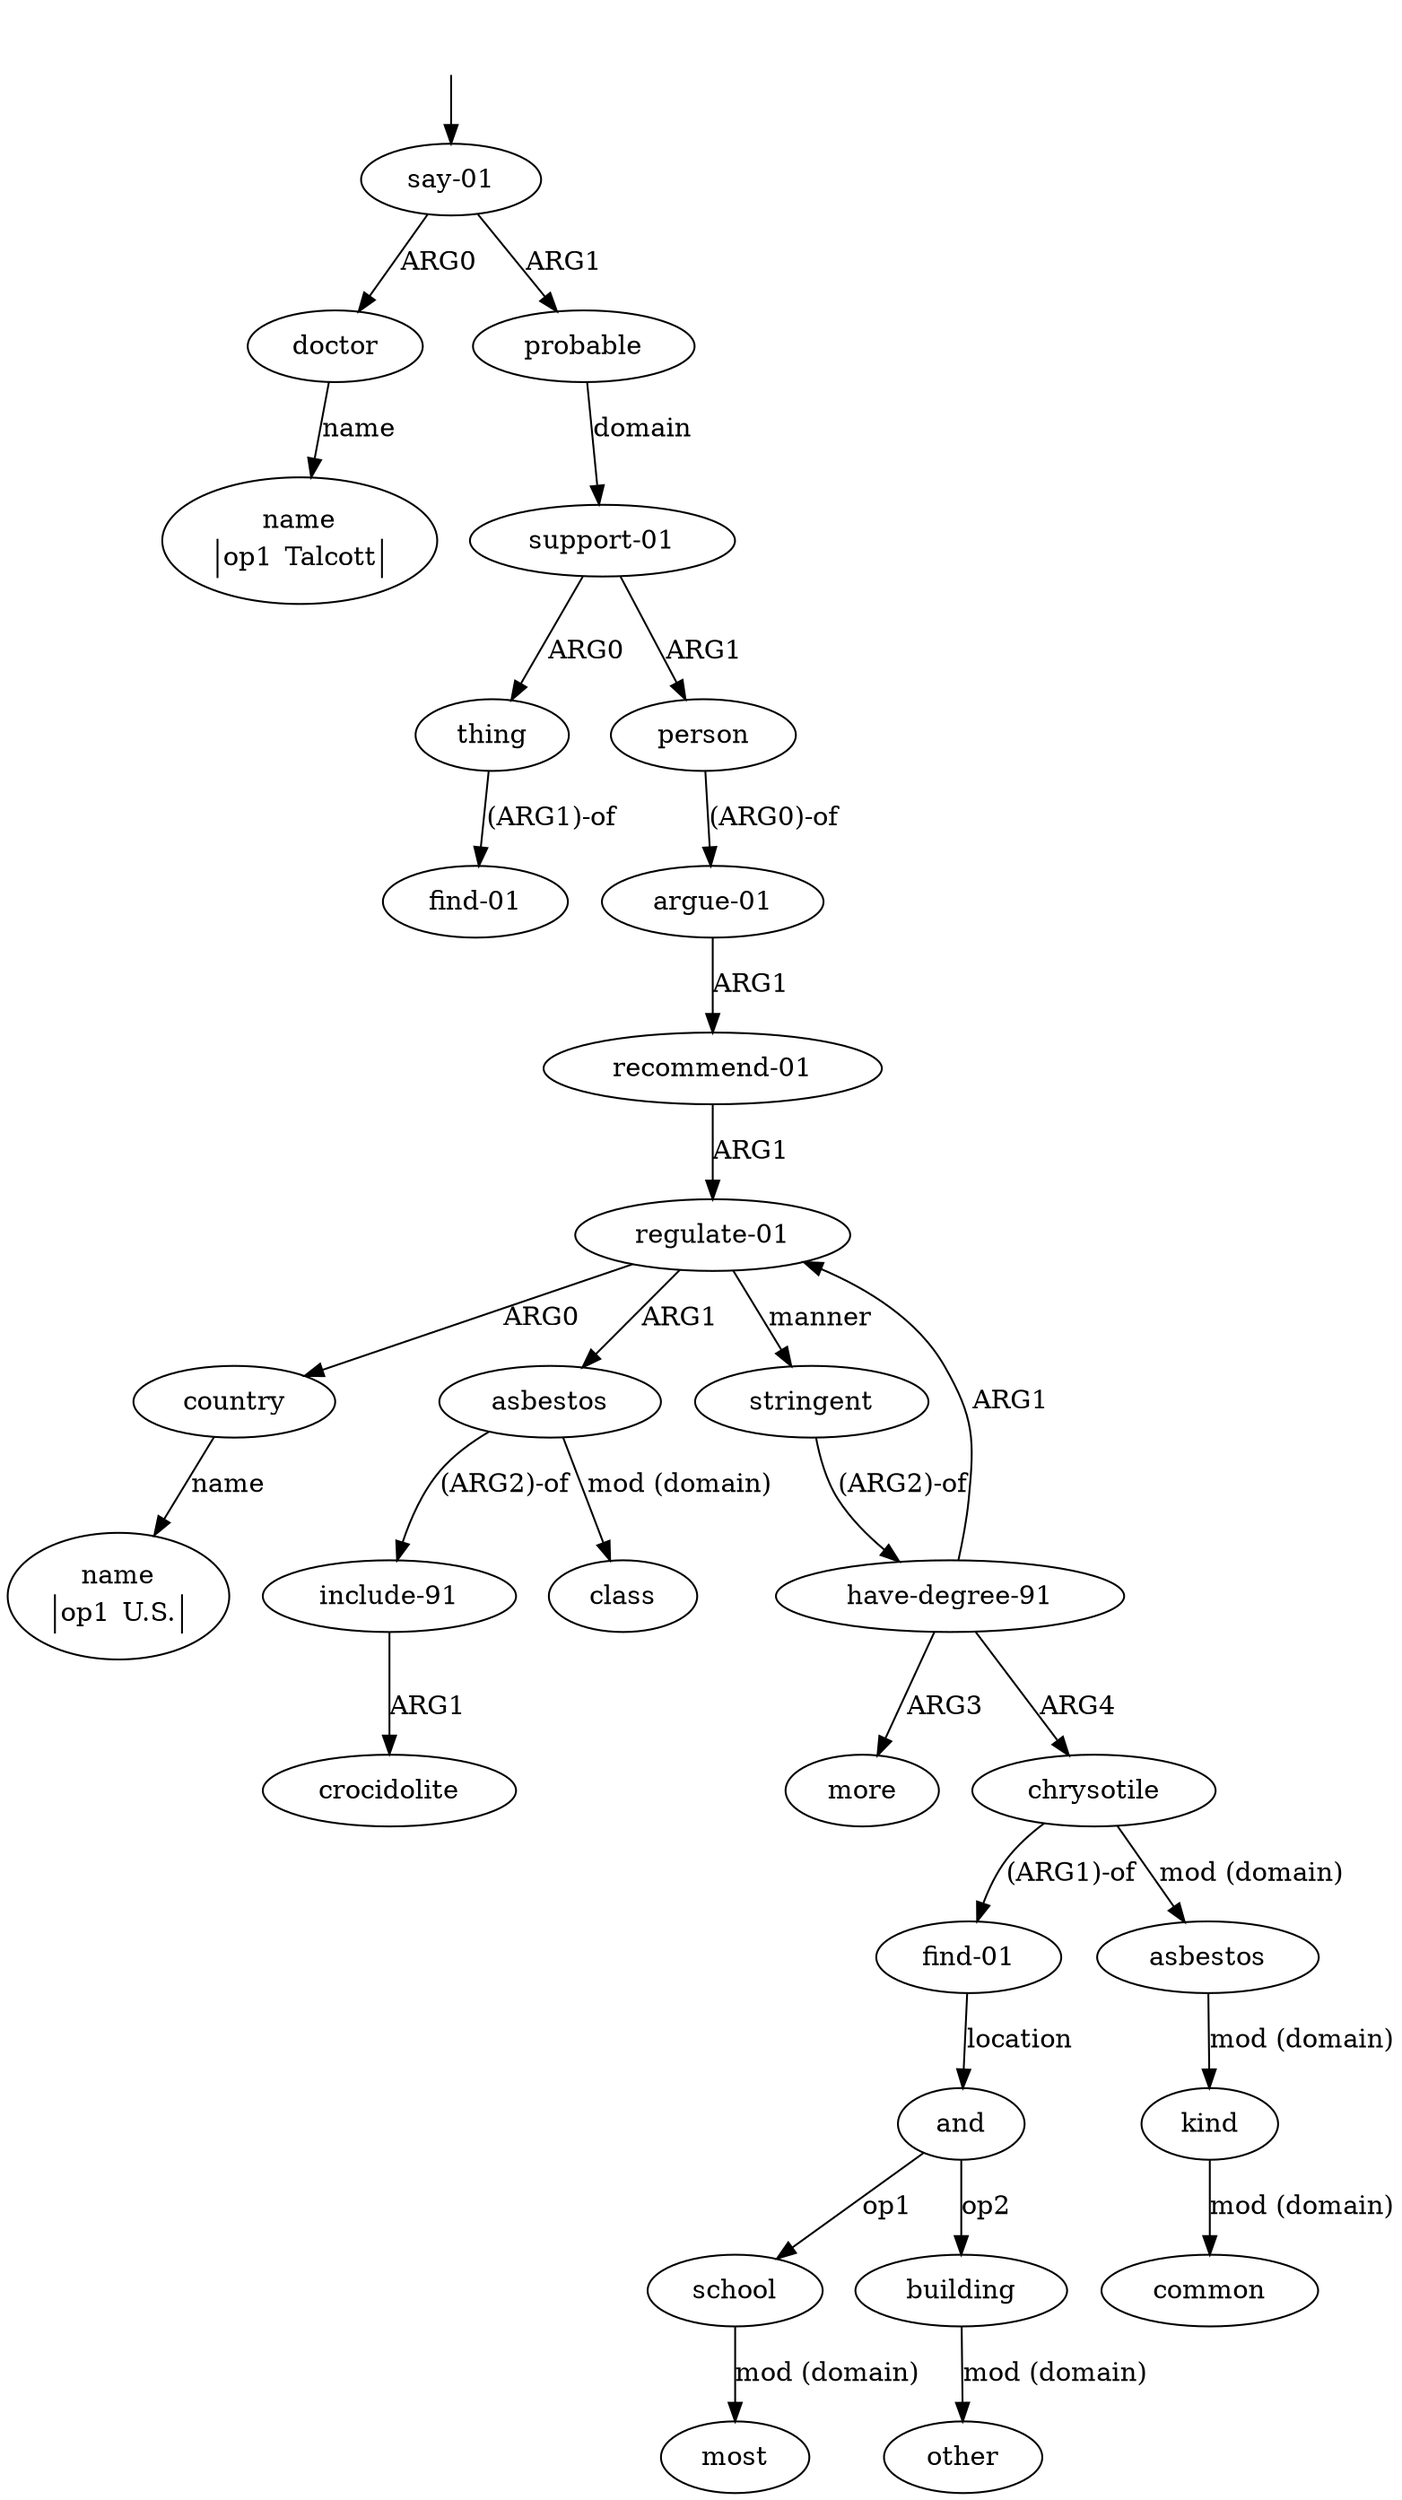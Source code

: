 digraph "20003019" {
  top [ style=invis ];
  top -> 0;
  0 [ label=<<table align="center" border="0" cellspacing="0"><tr><td colspan="2">say-01</td></tr></table>> ];
  1 [ label=<<table align="center" border="0" cellspacing="0"><tr><td colspan="2">doctor</td></tr></table>> ];
  2 [ label=<<table align="center" border="0" cellspacing="0"><tr><td colspan="2">name</td></tr><tr><td sides="l" border="1" align="left">op1</td><td sides="r" border="1" align="left">Talcott</td></tr></table>> ];
  3 [ label=<<table align="center" border="0" cellspacing="0"><tr><td colspan="2">probable</td></tr></table>> ];
  4 [ label=<<table align="center" border="0" cellspacing="0"><tr><td colspan="2">support-01</td></tr></table>> ];
  5 [ label=<<table align="center" border="0" cellspacing="0"><tr><td colspan="2">thing</td></tr></table>> ];
  6 [ label=<<table align="center" border="0" cellspacing="0"><tr><td colspan="2">find-01</td></tr></table>> ];
  7 [ label=<<table align="center" border="0" cellspacing="0"><tr><td colspan="2">person</td></tr></table>> ];
  8 [ label=<<table align="center" border="0" cellspacing="0"><tr><td colspan="2">argue-01</td></tr></table>> ];
  9 [ label=<<table align="center" border="0" cellspacing="0"><tr><td colspan="2">recommend-01</td></tr></table>> ];
  10 [ label=<<table align="center" border="0" cellspacing="0"><tr><td colspan="2">regulate-01</td></tr></table>> ];
  11 [ label=<<table align="center" border="0" cellspacing="0"><tr><td colspan="2">country</td></tr></table>> ];
  12 [ label=<<table align="center" border="0" cellspacing="0"><tr><td colspan="2">name</td></tr><tr><td sides="l" border="1" align="left">op1</td><td sides="r" border="1" align="left">U.S.</td></tr></table>> ];
  13 [ label=<<table align="center" border="0" cellspacing="0"><tr><td colspan="2">asbestos</td></tr></table>> ];
  14 [ label=<<table align="center" border="0" cellspacing="0"><tr><td colspan="2">include-91</td></tr></table>> ];
  15 [ label=<<table align="center" border="0" cellspacing="0"><tr><td colspan="2">crocidolite</td></tr></table>> ];
  16 [ label=<<table align="center" border="0" cellspacing="0"><tr><td colspan="2">class</td></tr></table>> ];
  17 [ label=<<table align="center" border="0" cellspacing="0"><tr><td colspan="2">stringent</td></tr></table>> ];
  18 [ label=<<table align="center" border="0" cellspacing="0"><tr><td colspan="2">have-degree-91</td></tr></table>> ];
  19 [ label=<<table align="center" border="0" cellspacing="0"><tr><td colspan="2">more</td></tr></table>> ];
  20 [ label=<<table align="center" border="0" cellspacing="0"><tr><td colspan="2">chrysotile</td></tr></table>> ];
  21 [ label=<<table align="center" border="0" cellspacing="0"><tr><td colspan="2">find-01</td></tr></table>> ];
  22 [ label=<<table align="center" border="0" cellspacing="0"><tr><td colspan="2">and</td></tr></table>> ];
  23 [ label=<<table align="center" border="0" cellspacing="0"><tr><td colspan="2">school</td></tr></table>> ];
  24 [ label=<<table align="center" border="0" cellspacing="0"><tr><td colspan="2">most</td></tr></table>> ];
  25 [ label=<<table align="center" border="0" cellspacing="0"><tr><td colspan="2">building</td></tr></table>> ];
  26 [ label=<<table align="center" border="0" cellspacing="0"><tr><td colspan="2">other</td></tr></table>> ];
  27 [ label=<<table align="center" border="0" cellspacing="0"><tr><td colspan="2">asbestos</td></tr></table>> ];
  28 [ label=<<table align="center" border="0" cellspacing="0"><tr><td colspan="2">kind</td></tr></table>> ];
  29 [ label=<<table align="center" border="0" cellspacing="0"><tr><td colspan="2">common</td></tr></table>> ];
  17 -> 18 [ label="(ARG2)-of" ];
  21 -> 22 [ label="location" ];
  28 -> 29 [ label="mod (domain)" ];
  4 -> 5 [ label="ARG0" ];
  14 -> 15 [ label="ARG1" ];
  13 -> 16 [ label="mod (domain)" ];
  1 -> 2 [ label="name" ];
  18 -> 20 [ label="ARG4" ];
  0 -> 3 [ label="ARG1" ];
  20 -> 27 [ label="mod (domain)" ];
  10 -> 13 [ label="ARG1" ];
  8 -> 9 [ label="ARG1" ];
  25 -> 26 [ label="mod (domain)" ];
  10 -> 11 [ label="ARG0" ];
  22 -> 25 [ label="op2" ];
  20 -> 21 [ label="(ARG1)-of" ];
  13 -> 14 [ label="(ARG2)-of" ];
  9 -> 10 [ label="ARG1" ];
  22 -> 23 [ label="op1" ];
  11 -> 12 [ label="name" ];
  10 -> 17 [ label="manner" ];
  5 -> 6 [ label="(ARG1)-of" ];
  4 -> 7 [ label="ARG1" ];
  18 -> 10 [ label="ARG1" ];
  3 -> 4 [ label="domain" ];
  0 -> 1 [ label="ARG0" ];
  23 -> 24 [ label="mod (domain)" ];
  27 -> 28 [ label="mod (domain)" ];
  18 -> 19 [ label="ARG3" ];
  7 -> 8 [ label="(ARG0)-of" ];
}

